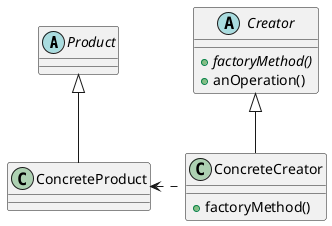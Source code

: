 @startuml
'https://plantuml.com/class-diagram
'定义工厂方法模式'

abstract class Product
class ConcreteProduct

abstract class Creator{
   + {abstract} factoryMethod()
   +  anOperation()
}
class ConcreteCreator{
    +  factoryMethod()
}

Product <|-- ConcreteProduct
Creator <|-- ConcreteCreator
ConcreteCreator ..left..> ConcreteProduct

@enduml